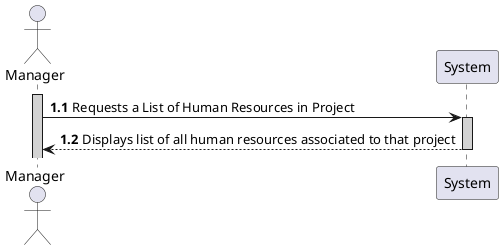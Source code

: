 @startuml


actor Manager

autonumber 1.1

activate Manager #lightgrey

Manager -> System: Requests a List of Human Resources in Project
activate System #lightgrey

System --> Manager: Displays list of all human resources associated to that project
deactivate
@enduml